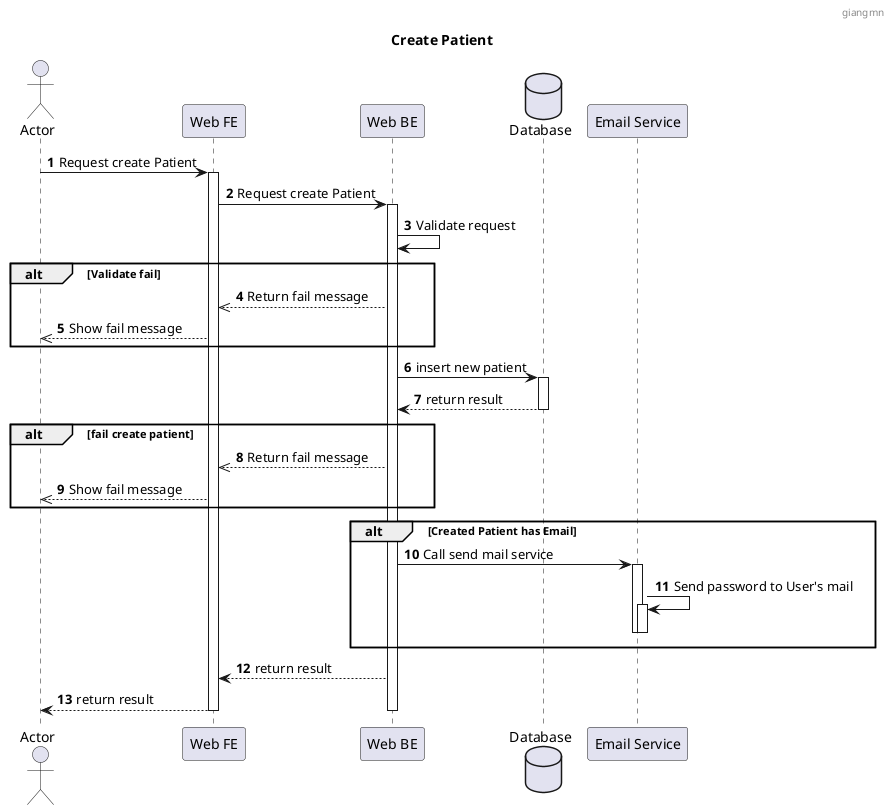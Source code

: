 @startuml
header : giangmn
title: Create Patient
autonumber

actor "Actor" as a
participant "Web FE" as fe
participant "Web BE" as be
database "Database" as db
participant "Email Service" as es

a->fe : Request create Patient
fe++
fe -> be: Request create Patient
be++
be -> be: Validate request
alt Validate fail
be -->> fe: Return fail message
fe-->> a: Show fail message
end

be -> db: insert new patient
db++
db --> be: return result
db--
alt fail create patient
be -->> fe: Return fail message
fe-->> a: Show fail message

end
alt Created Patient has Email
be -> es: Call send mail service
es++
es->es :Send password to User's mail
es++
es--
es--
end
be --> fe: return result
fe--> a: return result
fe--
be--

@enduml